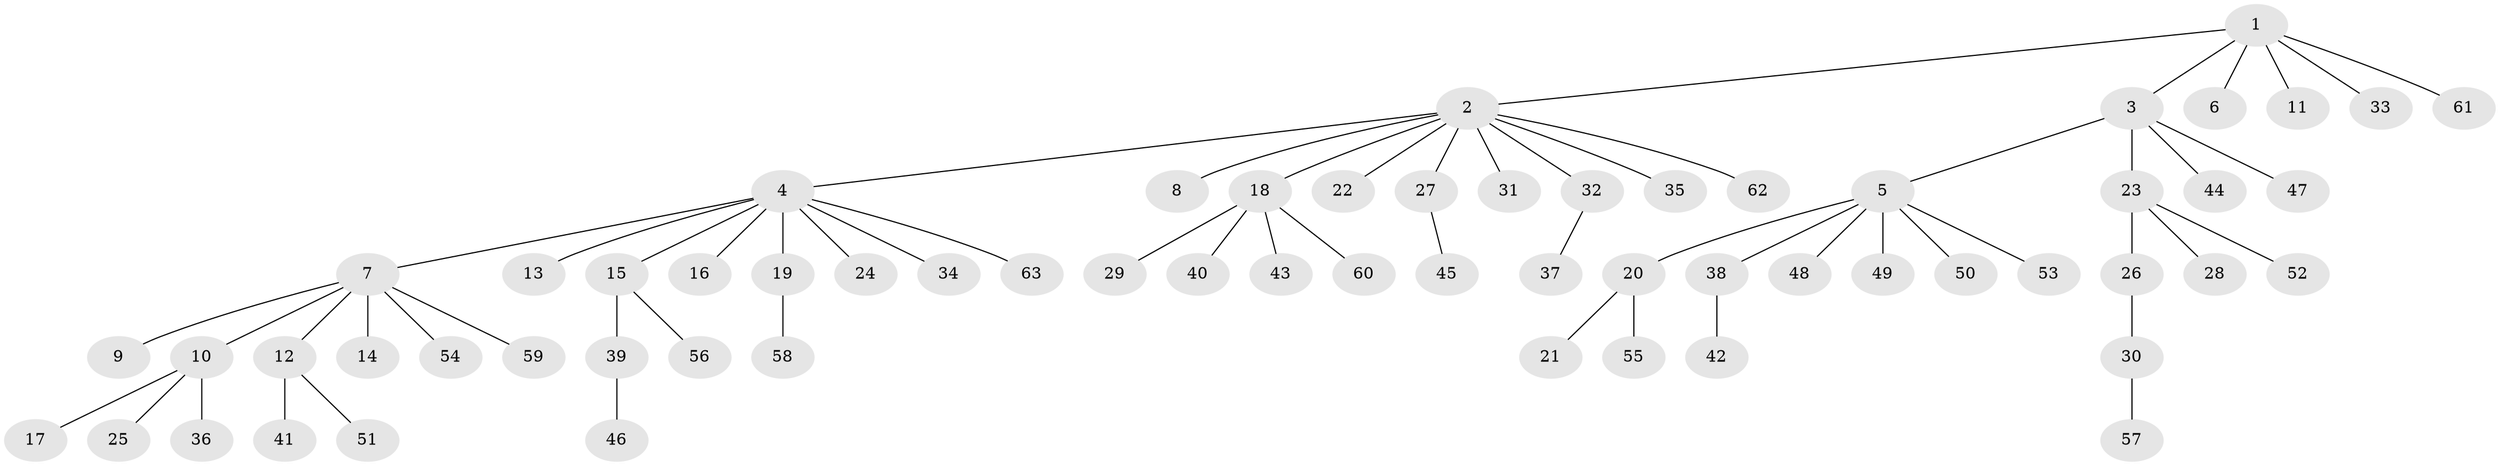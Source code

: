 // coarse degree distribution, {5: 0.06060606060606061, 6: 0.030303030303030304, 4: 0.12121212121212122, 1: 0.6060606060606061, 2: 0.18181818181818182}
// Generated by graph-tools (version 1.1) at 2025/50/03/04/25 22:50:06]
// undirected, 63 vertices, 62 edges
graph export_dot {
  node [color=gray90,style=filled];
  1;
  2;
  3;
  4;
  5;
  6;
  7;
  8;
  9;
  10;
  11;
  12;
  13;
  14;
  15;
  16;
  17;
  18;
  19;
  20;
  21;
  22;
  23;
  24;
  25;
  26;
  27;
  28;
  29;
  30;
  31;
  32;
  33;
  34;
  35;
  36;
  37;
  38;
  39;
  40;
  41;
  42;
  43;
  44;
  45;
  46;
  47;
  48;
  49;
  50;
  51;
  52;
  53;
  54;
  55;
  56;
  57;
  58;
  59;
  60;
  61;
  62;
  63;
  1 -- 2;
  1 -- 3;
  1 -- 6;
  1 -- 11;
  1 -- 33;
  1 -- 61;
  2 -- 4;
  2 -- 8;
  2 -- 18;
  2 -- 22;
  2 -- 27;
  2 -- 31;
  2 -- 32;
  2 -- 35;
  2 -- 62;
  3 -- 5;
  3 -- 23;
  3 -- 44;
  3 -- 47;
  4 -- 7;
  4 -- 13;
  4 -- 15;
  4 -- 16;
  4 -- 19;
  4 -- 24;
  4 -- 34;
  4 -- 63;
  5 -- 20;
  5 -- 38;
  5 -- 48;
  5 -- 49;
  5 -- 50;
  5 -- 53;
  7 -- 9;
  7 -- 10;
  7 -- 12;
  7 -- 14;
  7 -- 54;
  7 -- 59;
  10 -- 17;
  10 -- 25;
  10 -- 36;
  12 -- 41;
  12 -- 51;
  15 -- 39;
  15 -- 56;
  18 -- 29;
  18 -- 40;
  18 -- 43;
  18 -- 60;
  19 -- 58;
  20 -- 21;
  20 -- 55;
  23 -- 26;
  23 -- 28;
  23 -- 52;
  26 -- 30;
  27 -- 45;
  30 -- 57;
  32 -- 37;
  38 -- 42;
  39 -- 46;
}
